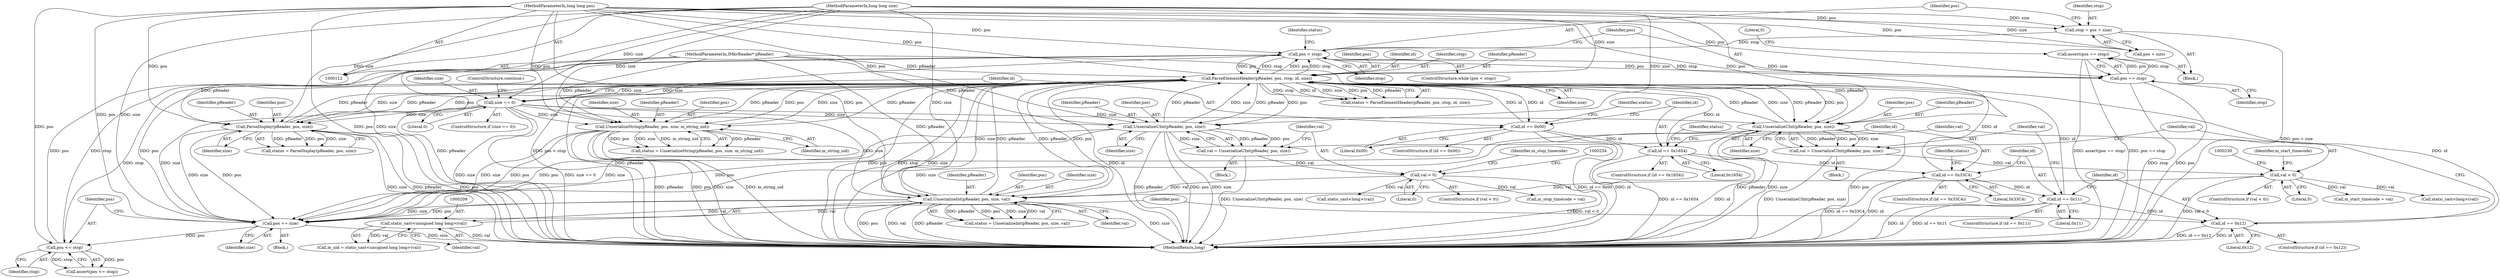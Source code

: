 digraph "1_Android_cc274e2abe8b2a6698a5c47d8aa4bb45f1f9538d_38@API" {
"1000266" [label="(Call,assert(pos == stop))"];
"1000267" [label="(Call,pos == stop)"];
"1000124" [label="(Call,pos < stop)"];
"1000133" [label="(Call,ParseElementHeader(pReader, pos, stop, id, size))"];
"1000220" [label="(Call,UnserializeUInt(pReader, pos, size))"];
"1000113" [label="(MethodParameterIn,IMkvReader* pReader)"];
"1000114" [label="(MethodParameterIn,long long pos)"];
"1000146" [label="(Call,size == 0)"];
"1000115" [label="(MethodParameterIn,long long size)"];
"1000175" [label="(Call,UnserializeString(pReader, pos, size, m_string_uid))"];
"1000244" [label="(Call,UnserializeUInt(pReader, pos, size))"];
"1000195" [label="(Call,UnserializeInt(pReader, pos, size, val))"];
"1000208" [label="(Call,static_cast<unsigned long long>(val))"];
"1000249" [label="(Call,val < 0)"];
"1000242" [label="(Call,val = UnserializeUInt(pReader, pos, size))"];
"1000225" [label="(Call,val < 0)"];
"1000218" [label="(Call,val = UnserializeUInt(pReader, pos, size))"];
"1000157" [label="(Call,ParseDisplay(pReader, pos, size))"];
"1000151" [label="(Call,id == 0x00)"];
"1000169" [label="(Call,id == 0x1654)"];
"1000237" [label="(Call,id == 0x12)"];
"1000213" [label="(Call,id == 0x11)"];
"1000188" [label="(Call,id == 0x33C4)"];
"1000263" [label="(Call,pos <= stop)"];
"1000259" [label="(Call,pos += size)"];
"1000118" [label="(Call,stop = pos + size)"];
"1000177" [label="(Identifier,pos)"];
"1000215" [label="(Literal,0x11)"];
"1000222" [label="(Identifier,pos)"];
"1000153" [label="(Literal,0x00)"];
"1000114" [label="(MethodParameterIn,long long pos)"];
"1000236" [label="(ControlStructure,if (id == 0x12))"];
"1000225" [label="(Call,val < 0)"];
"1000247" [label="(Identifier,size)"];
"1000116" [label="(Block,)"];
"1000216" [label="(Block,)"];
"1000171" [label="(Literal,0x1654)"];
"1000131" [label="(Call,status = ParseElementHeader(pReader, pos, stop, id, size))"];
"1000240" [label="(Block,)"];
"1000265" [label="(Identifier,stop)"];
"1000268" [label="(Identifier,pos)"];
"1000250" [label="(Identifier,val)"];
"1000232" [label="(Call,m_start_timecode = val)"];
"1000193" [label="(Call,status = UnserializeInt(pReader, pos, size, val))"];
"1000145" [label="(ControlStructure,if (size == 0))"];
"1000219" [label="(Identifier,val)"];
"1000266" [label="(Call,assert(pos == stop))"];
"1000269" [label="(Identifier,stop)"];
"1000147" [label="(Identifier,size)"];
"1000118" [label="(Call,stop = pos + size)"];
"1000199" [label="(Identifier,val)"];
"1000113" [label="(MethodParameterIn,IMkvReader* pReader)"];
"1000135" [label="(Identifier,pos)"];
"1000229" [label="(Call,static_cast<long>(val))"];
"1000233" [label="(Identifier,m_start_timecode)"];
"1000272" [label="(MethodReturn,long)"];
"1000208" [label="(Call,static_cast<unsigned long long>(val))"];
"1000156" [label="(Identifier,status)"];
"1000262" [label="(Call,assert(pos <= stop))"];
"1000151" [label="(Call,id == 0x00)"];
"1000271" [label="(Literal,0)"];
"1000249" [label="(Call,val < 0)"];
"1000187" [label="(ControlStructure,if (id == 0x33C4))"];
"1000173" [label="(Call,status = UnserializeString(pReader, pos, size, m_string_uid))"];
"1000115" [label="(MethodParameterIn,long long size)"];
"1000158" [label="(Identifier,pReader)"];
"1000264" [label="(Identifier,pos)"];
"1000214" [label="(Identifier,id)"];
"1000194" [label="(Identifier,status)"];
"1000206" [label="(Call,m_uid = static_cast<unsigned long long>(val))"];
"1000119" [label="(Identifier,stop)"];
"1000174" [label="(Identifier,status)"];
"1000175" [label="(Call,UnserializeString(pReader, pos, size, m_string_uid))"];
"1000196" [label="(Identifier,pReader)"];
"1000152" [label="(Identifier,id)"];
"1000221" [label="(Identifier,pReader)"];
"1000168" [label="(ControlStructure,if (id == 0x1654))"];
"1000220" [label="(Call,UnserializeUInt(pReader, pos, size))"];
"1000188" [label="(Call,id == 0x33C4)"];
"1000259" [label="(Call,pos += size)"];
"1000159" [label="(Identifier,pos)"];
"1000189" [label="(Identifier,id)"];
"1000267" [label="(Call,pos == stop)"];
"1000245" [label="(Identifier,pReader)"];
"1000237" [label="(Call,id == 0x12)"];
"1000146" [label="(Call,size == 0)"];
"1000150" [label="(ControlStructure,if (id == 0x00))"];
"1000226" [label="(Identifier,val)"];
"1000190" [label="(Literal,0x33C4)"];
"1000169" [label="(Call,id == 0x1654)"];
"1000149" [label="(ControlStructure,continue;)"];
"1000210" [label="(Identifier,val)"];
"1000120" [label="(Call,pos + size)"];
"1000256" [label="(Call,m_stop_timecode = val)"];
"1000160" [label="(Identifier,size)"];
"1000218" [label="(Call,val = UnserializeUInt(pReader, pos, size))"];
"1000157" [label="(Call,ParseDisplay(pReader, pos, size))"];
"1000224" [label="(ControlStructure,if (val < 0))"];
"1000246" [label="(Identifier,pos)"];
"1000239" [label="(Literal,0x12)"];
"1000195" [label="(Call,UnserializeInt(pReader, pos, size, val))"];
"1000238" [label="(Identifier,id)"];
"1000138" [label="(Identifier,size)"];
"1000227" [label="(Literal,0)"];
"1000178" [label="(Identifier,size)"];
"1000253" [label="(Call,static_cast<long>(val))"];
"1000243" [label="(Identifier,val)"];
"1000155" [label="(Call,status = ParseDisplay(pReader, pos, size))"];
"1000133" [label="(Call,ParseElementHeader(pReader, pos, stop, id, size))"];
"1000132" [label="(Identifier,status)"];
"1000176" [label="(Identifier,pReader)"];
"1000263" [label="(Call,pos <= stop)"];
"1000257" [label="(Identifier,m_stop_timecode)"];
"1000261" [label="(Identifier,size)"];
"1000148" [label="(Literal,0)"];
"1000244" [label="(Call,UnserializeUInt(pReader, pos, size))"];
"1000213" [label="(Call,id == 0x11)"];
"1000137" [label="(Identifier,id)"];
"1000212" [label="(ControlStructure,if (id == 0x11))"];
"1000127" [label="(Block,)"];
"1000179" [label="(Identifier,m_string_uid)"];
"1000126" [label="(Identifier,stop)"];
"1000260" [label="(Identifier,pos)"];
"1000242" [label="(Call,val = UnserializeUInt(pReader, pos, size))"];
"1000223" [label="(Identifier,size)"];
"1000125" [label="(Identifier,pos)"];
"1000170" [label="(Identifier,id)"];
"1000123" [label="(ControlStructure,while (pos < stop))"];
"1000136" [label="(Identifier,stop)"];
"1000197" [label="(Identifier,pos)"];
"1000251" [label="(Literal,0)"];
"1000124" [label="(Call,pos < stop)"];
"1000198" [label="(Identifier,size)"];
"1000248" [label="(ControlStructure,if (val < 0))"];
"1000134" [label="(Identifier,pReader)"];
"1000266" -> "1000116"  [label="AST: "];
"1000266" -> "1000267"  [label="CFG: "];
"1000267" -> "1000266"  [label="AST: "];
"1000271" -> "1000266"  [label="CFG: "];
"1000266" -> "1000272"  [label="DDG: pos == stop"];
"1000266" -> "1000272"  [label="DDG: assert(pos == stop)"];
"1000267" -> "1000266"  [label="DDG: pos"];
"1000267" -> "1000266"  [label="DDG: stop"];
"1000267" -> "1000269"  [label="CFG: "];
"1000268" -> "1000267"  [label="AST: "];
"1000269" -> "1000267"  [label="AST: "];
"1000267" -> "1000272"  [label="DDG: stop"];
"1000267" -> "1000272"  [label="DDG: pos"];
"1000124" -> "1000267"  [label="DDG: pos"];
"1000124" -> "1000267"  [label="DDG: stop"];
"1000114" -> "1000267"  [label="DDG: pos"];
"1000124" -> "1000123"  [label="AST: "];
"1000124" -> "1000126"  [label="CFG: "];
"1000125" -> "1000124"  [label="AST: "];
"1000126" -> "1000124"  [label="AST: "];
"1000132" -> "1000124"  [label="CFG: "];
"1000268" -> "1000124"  [label="CFG: "];
"1000124" -> "1000272"  [label="DDG: pos < stop"];
"1000133" -> "1000124"  [label="DDG: pos"];
"1000133" -> "1000124"  [label="DDG: stop"];
"1000263" -> "1000124"  [label="DDG: pos"];
"1000263" -> "1000124"  [label="DDG: stop"];
"1000114" -> "1000124"  [label="DDG: pos"];
"1000118" -> "1000124"  [label="DDG: stop"];
"1000124" -> "1000133"  [label="DDG: pos"];
"1000124" -> "1000133"  [label="DDG: stop"];
"1000133" -> "1000131"  [label="AST: "];
"1000133" -> "1000138"  [label="CFG: "];
"1000134" -> "1000133"  [label="AST: "];
"1000135" -> "1000133"  [label="AST: "];
"1000136" -> "1000133"  [label="AST: "];
"1000137" -> "1000133"  [label="AST: "];
"1000138" -> "1000133"  [label="AST: "];
"1000131" -> "1000133"  [label="CFG: "];
"1000133" -> "1000272"  [label="DDG: pReader"];
"1000133" -> "1000272"  [label="DDG: pos"];
"1000133" -> "1000272"  [label="DDG: stop"];
"1000133" -> "1000272"  [label="DDG: size"];
"1000133" -> "1000272"  [label="DDG: id"];
"1000133" -> "1000131"  [label="DDG: stop"];
"1000133" -> "1000131"  [label="DDG: id"];
"1000133" -> "1000131"  [label="DDG: size"];
"1000133" -> "1000131"  [label="DDG: pos"];
"1000133" -> "1000131"  [label="DDG: pReader"];
"1000220" -> "1000133"  [label="DDG: pReader"];
"1000220" -> "1000133"  [label="DDG: size"];
"1000175" -> "1000133"  [label="DDG: pReader"];
"1000175" -> "1000133"  [label="DDG: size"];
"1000244" -> "1000133"  [label="DDG: pReader"];
"1000244" -> "1000133"  [label="DDG: size"];
"1000195" -> "1000133"  [label="DDG: pReader"];
"1000195" -> "1000133"  [label="DDG: size"];
"1000157" -> "1000133"  [label="DDG: pReader"];
"1000157" -> "1000133"  [label="DDG: size"];
"1000113" -> "1000133"  [label="DDG: pReader"];
"1000114" -> "1000133"  [label="DDG: pos"];
"1000151" -> "1000133"  [label="DDG: id"];
"1000169" -> "1000133"  [label="DDG: id"];
"1000237" -> "1000133"  [label="DDG: id"];
"1000213" -> "1000133"  [label="DDG: id"];
"1000188" -> "1000133"  [label="DDG: id"];
"1000146" -> "1000133"  [label="DDG: size"];
"1000115" -> "1000133"  [label="DDG: size"];
"1000133" -> "1000146"  [label="DDG: size"];
"1000133" -> "1000151"  [label="DDG: id"];
"1000133" -> "1000157"  [label="DDG: pReader"];
"1000133" -> "1000157"  [label="DDG: pos"];
"1000133" -> "1000175"  [label="DDG: pReader"];
"1000133" -> "1000175"  [label="DDG: pos"];
"1000133" -> "1000195"  [label="DDG: pReader"];
"1000133" -> "1000195"  [label="DDG: pos"];
"1000133" -> "1000220"  [label="DDG: pReader"];
"1000133" -> "1000220"  [label="DDG: pos"];
"1000133" -> "1000244"  [label="DDG: pReader"];
"1000133" -> "1000244"  [label="DDG: pos"];
"1000133" -> "1000259"  [label="DDG: pos"];
"1000133" -> "1000263"  [label="DDG: stop"];
"1000220" -> "1000218"  [label="AST: "];
"1000220" -> "1000223"  [label="CFG: "];
"1000221" -> "1000220"  [label="AST: "];
"1000222" -> "1000220"  [label="AST: "];
"1000223" -> "1000220"  [label="AST: "];
"1000218" -> "1000220"  [label="CFG: "];
"1000220" -> "1000272"  [label="DDG: pReader"];
"1000220" -> "1000272"  [label="DDG: size"];
"1000220" -> "1000272"  [label="DDG: pos"];
"1000220" -> "1000218"  [label="DDG: pReader"];
"1000220" -> "1000218"  [label="DDG: pos"];
"1000220" -> "1000218"  [label="DDG: size"];
"1000113" -> "1000220"  [label="DDG: pReader"];
"1000114" -> "1000220"  [label="DDG: pos"];
"1000146" -> "1000220"  [label="DDG: size"];
"1000115" -> "1000220"  [label="DDG: size"];
"1000220" -> "1000259"  [label="DDG: size"];
"1000220" -> "1000259"  [label="DDG: pos"];
"1000113" -> "1000112"  [label="AST: "];
"1000113" -> "1000272"  [label="DDG: pReader"];
"1000113" -> "1000157"  [label="DDG: pReader"];
"1000113" -> "1000175"  [label="DDG: pReader"];
"1000113" -> "1000195"  [label="DDG: pReader"];
"1000113" -> "1000244"  [label="DDG: pReader"];
"1000114" -> "1000112"  [label="AST: "];
"1000114" -> "1000272"  [label="DDG: pos"];
"1000114" -> "1000118"  [label="DDG: pos"];
"1000114" -> "1000120"  [label="DDG: pos"];
"1000114" -> "1000157"  [label="DDG: pos"];
"1000114" -> "1000175"  [label="DDG: pos"];
"1000114" -> "1000195"  [label="DDG: pos"];
"1000114" -> "1000244"  [label="DDG: pos"];
"1000114" -> "1000259"  [label="DDG: pos"];
"1000114" -> "1000263"  [label="DDG: pos"];
"1000146" -> "1000145"  [label="AST: "];
"1000146" -> "1000148"  [label="CFG: "];
"1000147" -> "1000146"  [label="AST: "];
"1000148" -> "1000146"  [label="AST: "];
"1000149" -> "1000146"  [label="CFG: "];
"1000152" -> "1000146"  [label="CFG: "];
"1000146" -> "1000272"  [label="DDG: size"];
"1000146" -> "1000272"  [label="DDG: size == 0"];
"1000115" -> "1000146"  [label="DDG: size"];
"1000146" -> "1000157"  [label="DDG: size"];
"1000146" -> "1000175"  [label="DDG: size"];
"1000146" -> "1000195"  [label="DDG: size"];
"1000146" -> "1000244"  [label="DDG: size"];
"1000146" -> "1000259"  [label="DDG: size"];
"1000115" -> "1000112"  [label="AST: "];
"1000115" -> "1000272"  [label="DDG: size"];
"1000115" -> "1000118"  [label="DDG: size"];
"1000115" -> "1000120"  [label="DDG: size"];
"1000115" -> "1000157"  [label="DDG: size"];
"1000115" -> "1000175"  [label="DDG: size"];
"1000115" -> "1000195"  [label="DDG: size"];
"1000115" -> "1000244"  [label="DDG: size"];
"1000115" -> "1000259"  [label="DDG: size"];
"1000175" -> "1000173"  [label="AST: "];
"1000175" -> "1000179"  [label="CFG: "];
"1000176" -> "1000175"  [label="AST: "];
"1000177" -> "1000175"  [label="AST: "];
"1000178" -> "1000175"  [label="AST: "];
"1000179" -> "1000175"  [label="AST: "];
"1000173" -> "1000175"  [label="CFG: "];
"1000175" -> "1000272"  [label="DDG: size"];
"1000175" -> "1000272"  [label="DDG: m_string_uid"];
"1000175" -> "1000272"  [label="DDG: pReader"];
"1000175" -> "1000272"  [label="DDG: pos"];
"1000175" -> "1000173"  [label="DDG: pReader"];
"1000175" -> "1000173"  [label="DDG: pos"];
"1000175" -> "1000173"  [label="DDG: size"];
"1000175" -> "1000173"  [label="DDG: m_string_uid"];
"1000175" -> "1000259"  [label="DDG: size"];
"1000175" -> "1000259"  [label="DDG: pos"];
"1000244" -> "1000242"  [label="AST: "];
"1000244" -> "1000247"  [label="CFG: "];
"1000245" -> "1000244"  [label="AST: "];
"1000246" -> "1000244"  [label="AST: "];
"1000247" -> "1000244"  [label="AST: "];
"1000242" -> "1000244"  [label="CFG: "];
"1000244" -> "1000272"  [label="DDG: pReader"];
"1000244" -> "1000272"  [label="DDG: pos"];
"1000244" -> "1000272"  [label="DDG: size"];
"1000244" -> "1000242"  [label="DDG: pReader"];
"1000244" -> "1000242"  [label="DDG: pos"];
"1000244" -> "1000242"  [label="DDG: size"];
"1000244" -> "1000259"  [label="DDG: size"];
"1000244" -> "1000259"  [label="DDG: pos"];
"1000195" -> "1000193"  [label="AST: "];
"1000195" -> "1000199"  [label="CFG: "];
"1000196" -> "1000195"  [label="AST: "];
"1000197" -> "1000195"  [label="AST: "];
"1000198" -> "1000195"  [label="AST: "];
"1000199" -> "1000195"  [label="AST: "];
"1000193" -> "1000195"  [label="CFG: "];
"1000195" -> "1000272"  [label="DDG: pos"];
"1000195" -> "1000272"  [label="DDG: val"];
"1000195" -> "1000272"  [label="DDG: pReader"];
"1000195" -> "1000272"  [label="DDG: size"];
"1000195" -> "1000193"  [label="DDG: pReader"];
"1000195" -> "1000193"  [label="DDG: pos"];
"1000195" -> "1000193"  [label="DDG: size"];
"1000195" -> "1000193"  [label="DDG: val"];
"1000208" -> "1000195"  [label="DDG: val"];
"1000249" -> "1000195"  [label="DDG: val"];
"1000225" -> "1000195"  [label="DDG: val"];
"1000195" -> "1000208"  [label="DDG: val"];
"1000195" -> "1000259"  [label="DDG: size"];
"1000195" -> "1000259"  [label="DDG: pos"];
"1000208" -> "1000206"  [label="AST: "];
"1000208" -> "1000210"  [label="CFG: "];
"1000209" -> "1000208"  [label="AST: "];
"1000210" -> "1000208"  [label="AST: "];
"1000206" -> "1000208"  [label="CFG: "];
"1000208" -> "1000272"  [label="DDG: val"];
"1000208" -> "1000206"  [label="DDG: val"];
"1000249" -> "1000248"  [label="AST: "];
"1000249" -> "1000251"  [label="CFG: "];
"1000250" -> "1000249"  [label="AST: "];
"1000251" -> "1000249"  [label="AST: "];
"1000254" -> "1000249"  [label="CFG: "];
"1000257" -> "1000249"  [label="CFG: "];
"1000249" -> "1000272"  [label="DDG: val < 0"];
"1000242" -> "1000249"  [label="DDG: val"];
"1000249" -> "1000253"  [label="DDG: val"];
"1000249" -> "1000256"  [label="DDG: val"];
"1000242" -> "1000240"  [label="AST: "];
"1000243" -> "1000242"  [label="AST: "];
"1000250" -> "1000242"  [label="CFG: "];
"1000242" -> "1000272"  [label="DDG: UnserializeUInt(pReader, pos, size)"];
"1000225" -> "1000224"  [label="AST: "];
"1000225" -> "1000227"  [label="CFG: "];
"1000226" -> "1000225"  [label="AST: "];
"1000227" -> "1000225"  [label="AST: "];
"1000230" -> "1000225"  [label="CFG: "];
"1000233" -> "1000225"  [label="CFG: "];
"1000225" -> "1000272"  [label="DDG: val < 0"];
"1000218" -> "1000225"  [label="DDG: val"];
"1000225" -> "1000229"  [label="DDG: val"];
"1000225" -> "1000232"  [label="DDG: val"];
"1000218" -> "1000216"  [label="AST: "];
"1000219" -> "1000218"  [label="AST: "];
"1000226" -> "1000218"  [label="CFG: "];
"1000218" -> "1000272"  [label="DDG: UnserializeUInt(pReader, pos, size)"];
"1000157" -> "1000155"  [label="AST: "];
"1000157" -> "1000160"  [label="CFG: "];
"1000158" -> "1000157"  [label="AST: "];
"1000159" -> "1000157"  [label="AST: "];
"1000160" -> "1000157"  [label="AST: "];
"1000155" -> "1000157"  [label="CFG: "];
"1000157" -> "1000272"  [label="DDG: pos"];
"1000157" -> "1000272"  [label="DDG: size"];
"1000157" -> "1000272"  [label="DDG: pReader"];
"1000157" -> "1000155"  [label="DDG: pReader"];
"1000157" -> "1000155"  [label="DDG: pos"];
"1000157" -> "1000155"  [label="DDG: size"];
"1000157" -> "1000259"  [label="DDG: size"];
"1000157" -> "1000259"  [label="DDG: pos"];
"1000151" -> "1000150"  [label="AST: "];
"1000151" -> "1000153"  [label="CFG: "];
"1000152" -> "1000151"  [label="AST: "];
"1000153" -> "1000151"  [label="AST: "];
"1000156" -> "1000151"  [label="CFG: "];
"1000170" -> "1000151"  [label="CFG: "];
"1000151" -> "1000272"  [label="DDG: id == 0x00"];
"1000151" -> "1000272"  [label="DDG: id"];
"1000151" -> "1000169"  [label="DDG: id"];
"1000169" -> "1000168"  [label="AST: "];
"1000169" -> "1000171"  [label="CFG: "];
"1000170" -> "1000169"  [label="AST: "];
"1000171" -> "1000169"  [label="AST: "];
"1000174" -> "1000169"  [label="CFG: "];
"1000189" -> "1000169"  [label="CFG: "];
"1000169" -> "1000272"  [label="DDG: id == 0x1654"];
"1000169" -> "1000272"  [label="DDG: id"];
"1000169" -> "1000188"  [label="DDG: id"];
"1000237" -> "1000236"  [label="AST: "];
"1000237" -> "1000239"  [label="CFG: "];
"1000238" -> "1000237"  [label="AST: "];
"1000239" -> "1000237"  [label="AST: "];
"1000243" -> "1000237"  [label="CFG: "];
"1000260" -> "1000237"  [label="CFG: "];
"1000237" -> "1000272"  [label="DDG: id == 0x12"];
"1000237" -> "1000272"  [label="DDG: id"];
"1000213" -> "1000237"  [label="DDG: id"];
"1000213" -> "1000212"  [label="AST: "];
"1000213" -> "1000215"  [label="CFG: "];
"1000214" -> "1000213"  [label="AST: "];
"1000215" -> "1000213"  [label="AST: "];
"1000219" -> "1000213"  [label="CFG: "];
"1000238" -> "1000213"  [label="CFG: "];
"1000213" -> "1000272"  [label="DDG: id"];
"1000213" -> "1000272"  [label="DDG: id == 0x11"];
"1000188" -> "1000213"  [label="DDG: id"];
"1000188" -> "1000187"  [label="AST: "];
"1000188" -> "1000190"  [label="CFG: "];
"1000189" -> "1000188"  [label="AST: "];
"1000190" -> "1000188"  [label="AST: "];
"1000194" -> "1000188"  [label="CFG: "];
"1000214" -> "1000188"  [label="CFG: "];
"1000188" -> "1000272"  [label="DDG: id == 0x33C4"];
"1000188" -> "1000272"  [label="DDG: id"];
"1000263" -> "1000262"  [label="AST: "];
"1000263" -> "1000265"  [label="CFG: "];
"1000264" -> "1000263"  [label="AST: "];
"1000265" -> "1000263"  [label="AST: "];
"1000262" -> "1000263"  [label="CFG: "];
"1000263" -> "1000262"  [label="DDG: pos"];
"1000263" -> "1000262"  [label="DDG: stop"];
"1000259" -> "1000263"  [label="DDG: pos"];
"1000259" -> "1000127"  [label="AST: "];
"1000259" -> "1000261"  [label="CFG: "];
"1000260" -> "1000259"  [label="AST: "];
"1000261" -> "1000259"  [label="AST: "];
"1000264" -> "1000259"  [label="CFG: "];
"1000259" -> "1000272"  [label="DDG: size"];
"1000118" -> "1000116"  [label="AST: "];
"1000118" -> "1000120"  [label="CFG: "];
"1000119" -> "1000118"  [label="AST: "];
"1000120" -> "1000118"  [label="AST: "];
"1000125" -> "1000118"  [label="CFG: "];
"1000118" -> "1000272"  [label="DDG: pos + size"];
}

